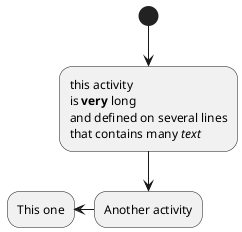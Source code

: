 {
  "sha1": "hb4vpaax7snyitg04ifm85z27la77m6",
  "insertion": {
    "when": "2024-06-03T18:59:29.390Z",
    "user": "plantuml@gmail.com"
  }
}
@startuml

(*) --> "this activity
	is <b>very</b> long
 and defined on several lines
that contains many <i>text</i>"

--> "Another activity"

-left-> "This one"

@enduml
